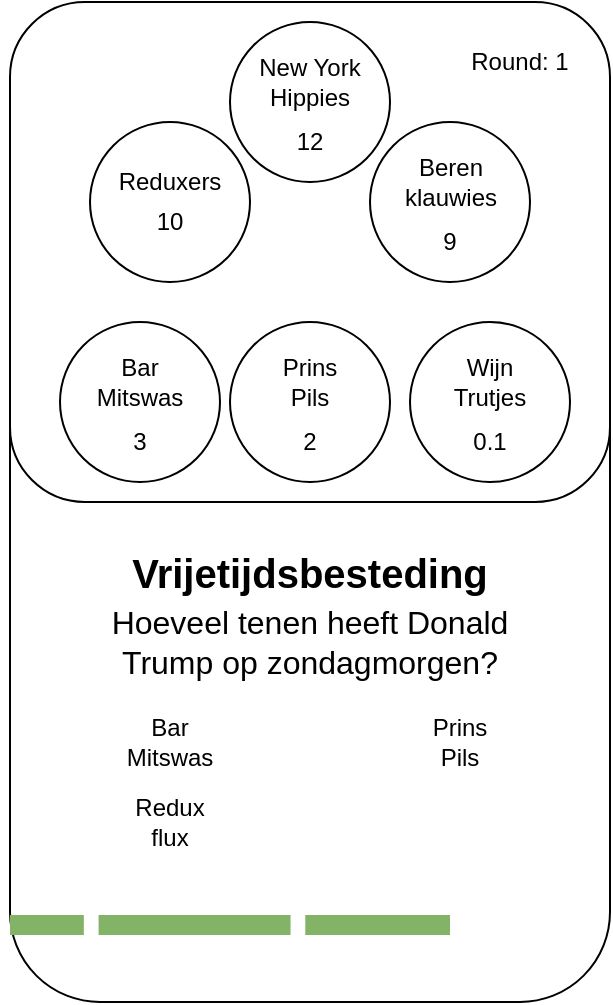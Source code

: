 <mxfile version="13.7.9" type="device" pages="2"><diagram id="pdfXi3e_HdMoi9GCl25o" name="Ongoing question"><mxGraphModel dx="1038" dy="607" grid="1" gridSize="10" guides="1" tooltips="1" connect="1" arrows="1" fold="1" page="1" pageScale="1" pageWidth="850" pageHeight="1100" math="0" shadow="0"><root><mxCell id="0"/><mxCell id="1" parent="0"/><mxCell id="f0KUmPm1klr39lteDoBg-1" value="" style="rounded=1;whiteSpace=wrap;html=1;" vertex="1" parent="1"><mxGeometry x="290" y="80" width="300" height="500" as="geometry"/></mxCell><mxCell id="f0KUmPm1klr39lteDoBg-9" value="" style="rounded=1;whiteSpace=wrap;html=1;align=center;" vertex="1" parent="1"><mxGeometry x="290" y="80" width="300" height="250" as="geometry"/></mxCell><mxCell id="f0KUmPm1klr39lteDoBg-23" value="" style="ellipse;whiteSpace=wrap;html=1;aspect=fixed;" vertex="1" parent="1"><mxGeometry x="315" y="240" width="80" height="80" as="geometry"/></mxCell><mxCell id="f0KUmPm1klr39lteDoBg-21" value="" style="ellipse;whiteSpace=wrap;html=1;aspect=fixed;" vertex="1" parent="1"><mxGeometry x="400" y="240" width="80" height="80" as="geometry"/></mxCell><mxCell id="f0KUmPm1klr39lteDoBg-22" value="" style="ellipse;whiteSpace=wrap;html=1;aspect=fixed;" vertex="1" parent="1"><mxGeometry x="490" y="240" width="80" height="80" as="geometry"/></mxCell><mxCell id="f0KUmPm1klr39lteDoBg-20" value="" style="ellipse;whiteSpace=wrap;html=1;aspect=fixed;" vertex="1" parent="1"><mxGeometry x="470" y="140" width="80" height="80" as="geometry"/></mxCell><mxCell id="f0KUmPm1klr39lteDoBg-19" value="" style="ellipse;whiteSpace=wrap;html=1;aspect=fixed;" vertex="1" parent="1"><mxGeometry x="330" y="140" width="80" height="80" as="geometry"/></mxCell><mxCell id="f0KUmPm1klr39lteDoBg-18" value="" style="ellipse;whiteSpace=wrap;html=1;aspect=fixed;" vertex="1" parent="1"><mxGeometry x="400" y="90" width="80" height="80" as="geometry"/></mxCell><mxCell id="f0KUmPm1klr39lteDoBg-4" style="edgeStyle=orthogonalEdgeStyle;rounded=0;orthogonalLoop=1;jettySize=auto;html=1;exitX=0.5;exitY=1;exitDx=0;exitDy=0;" edge="1" parent="1" source="f0KUmPm1klr39lteDoBg-3" target="f0KUmPm1klr39lteDoBg-3"><mxGeometry relative="1" as="geometry"/></mxCell><mxCell id="f0KUmPm1klr39lteDoBg-3" value="Reduxers" style="text;html=1;strokeColor=none;fillColor=none;align=center;verticalAlign=middle;whiteSpace=wrap;rounded=0;" vertex="1" parent="1"><mxGeometry x="345" y="160" width="50" height="20" as="geometry"/></mxCell><mxCell id="f0KUmPm1klr39lteDoBg-11" value="Bar&lt;br&gt;Mitswas" style="text;html=1;strokeColor=none;fillColor=none;align=center;verticalAlign=middle;whiteSpace=wrap;rounded=0;" vertex="1" parent="1"><mxGeometry x="330" y="260" width="50" height="20" as="geometry"/></mxCell><mxCell id="f0KUmPm1klr39lteDoBg-12" value="Beren&lt;br&gt;klauwies" style="text;html=1;strokeColor=none;fillColor=none;align=center;verticalAlign=middle;whiteSpace=wrap;rounded=0;" vertex="1" parent="1"><mxGeometry x="482.5" y="160" width="55" height="20" as="geometry"/></mxCell><mxCell id="f0KUmPm1klr39lteDoBg-13" value="New York Hippies" style="text;html=1;strokeColor=none;fillColor=none;align=center;verticalAlign=middle;whiteSpace=wrap;rounded=0;" vertex="1" parent="1"><mxGeometry x="400" y="110" width="80" height="20" as="geometry"/></mxCell><mxCell id="f0KUmPm1klr39lteDoBg-16" value="Prins&lt;br&gt;Pils" style="text;html=1;strokeColor=none;fillColor=none;align=center;verticalAlign=middle;whiteSpace=wrap;rounded=0;" vertex="1" parent="1"><mxGeometry x="420" y="260" width="40" height="20" as="geometry"/></mxCell><mxCell id="f0KUmPm1klr39lteDoBg-17" value="Wijn&lt;br&gt;Trutjes" style="text;html=1;strokeColor=none;fillColor=none;align=center;verticalAlign=middle;whiteSpace=wrap;rounded=0;" vertex="1" parent="1"><mxGeometry x="510" y="260" width="40" height="20" as="geometry"/></mxCell><mxCell id="f0KUmPm1klr39lteDoBg-24" value="&lt;font style=&quot;font-size: 16px&quot;&gt;Hoeveel tenen heeft Donald Trump op zondagmorgen?&lt;/font&gt;" style="text;html=1;strokeColor=none;fillColor=none;align=center;verticalAlign=middle;whiteSpace=wrap;rounded=0;" vertex="1" parent="1"><mxGeometry x="330" y="380" width="220" height="40" as="geometry"/></mxCell><mxCell id="f0KUmPm1klr39lteDoBg-25" value="Bar&lt;br&gt;Mitswas" style="text;html=1;strokeColor=none;fillColor=none;align=center;verticalAlign=middle;whiteSpace=wrap;rounded=0;" vertex="1" parent="1"><mxGeometry x="350" y="440" width="40" height="20" as="geometry"/></mxCell><mxCell id="f0KUmPm1klr39lteDoBg-26" value="Redux&lt;br&gt;flux" style="text;html=1;strokeColor=none;fillColor=none;align=center;verticalAlign=middle;whiteSpace=wrap;rounded=0;" vertex="1" parent="1"><mxGeometry x="350" y="480" width="40" height="20" as="geometry"/></mxCell><mxCell id="f0KUmPm1klr39lteDoBg-27" value="Prins&lt;br&gt;Pils" style="text;html=1;strokeColor=none;fillColor=none;align=center;verticalAlign=middle;whiteSpace=wrap;rounded=0;" vertex="1" parent="1"><mxGeometry x="495" y="440" width="40" height="20" as="geometry"/></mxCell><mxCell id="f0KUmPm1klr39lteDoBg-28" value="10" style="text;html=1;strokeColor=none;fillColor=none;align=center;verticalAlign=middle;whiteSpace=wrap;rounded=0;" vertex="1" parent="1"><mxGeometry x="350" y="180" width="40" height="20" as="geometry"/></mxCell><mxCell id="f0KUmPm1klr39lteDoBg-29" value="12" style="text;html=1;strokeColor=none;fillColor=none;align=center;verticalAlign=middle;whiteSpace=wrap;rounded=0;" vertex="1" parent="1"><mxGeometry x="420" y="140" width="40" height="20" as="geometry"/></mxCell><mxCell id="f0KUmPm1klr39lteDoBg-31" value="9" style="text;html=1;strokeColor=none;fillColor=none;align=center;verticalAlign=middle;whiteSpace=wrap;rounded=0;" vertex="1" parent="1"><mxGeometry x="490" y="190" width="40" height="20" as="geometry"/></mxCell><mxCell id="f0KUmPm1klr39lteDoBg-32" value="3" style="text;html=1;strokeColor=none;fillColor=none;align=center;verticalAlign=middle;whiteSpace=wrap;rounded=0;" vertex="1" parent="1"><mxGeometry x="335" y="290" width="40" height="20" as="geometry"/></mxCell><mxCell id="f0KUmPm1klr39lteDoBg-33" value="2" style="text;html=1;strokeColor=none;fillColor=none;align=center;verticalAlign=middle;whiteSpace=wrap;rounded=0;" vertex="1" parent="1"><mxGeometry x="420" y="290" width="40" height="20" as="geometry"/></mxCell><mxCell id="f0KUmPm1klr39lteDoBg-34" value="0.1" style="text;html=1;strokeColor=none;fillColor=none;align=center;verticalAlign=middle;whiteSpace=wrap;rounded=0;" vertex="1" parent="1"><mxGeometry x="510" y="290" width="40" height="20" as="geometry"/></mxCell><mxCell id="6EOBwrziM3T4INIzTYJY-1" value="Vrijetijdsbesteding" style="text;html=1;strokeColor=none;fillColor=none;align=center;verticalAlign=middle;whiteSpace=wrap;rounded=0;fontSize=20;fontStyle=1" vertex="1" parent="1"><mxGeometry x="345" y="350" width="190" height="30" as="geometry"/></mxCell><mxCell id="y0D_O-PR13gMpbfrof0i-1" value="Round: 1" style="text;html=1;strokeColor=none;fillColor=none;align=center;verticalAlign=middle;whiteSpace=wrap;rounded=0;" vertex="1" parent="1"><mxGeometry x="510" y="100" width="70" height="20" as="geometry"/></mxCell><mxCell id="y0D_O-PR13gMpbfrof0i-3" value="" style="verticalLabelPosition=bottom;verticalAlign=top;html=1;shadow=0;dashed=0;strokeWidth=10;shape=mxgraph.android.indeterminate_progress_bar;strokeColor=#82b366;pointerEvents=1;fontSize=20;perimeterSpacing=0;fillColor=#d5e8d4;" vertex="1" parent="1"><mxGeometry x="290" y="540" width="220" height="3" as="geometry"/></mxCell></root></mxGraphModel></diagram><diagram id="HU645Ugy4YLSwUcBaB5Y" name="Intermission"><mxGraphModel dx="1038" dy="607" grid="1" gridSize="10" guides="1" tooltips="1" connect="1" arrows="1" fold="1" page="1" pageScale="1" pageWidth="850" pageHeight="1100" math="0" shadow="0"><root><mxCell id="FEnVwiMg27qOGSBVUZnh-0"/><mxCell id="FEnVwiMg27qOGSBVUZnh-1" parent="FEnVwiMg27qOGSBVUZnh-0"/><mxCell id="FEnVwiMg27qOGSBVUZnh-2" value="" style="rounded=1;whiteSpace=wrap;html=1;" vertex="1" parent="FEnVwiMg27qOGSBVUZnh-1"><mxGeometry x="290" y="80" width="300" height="500" as="geometry"/></mxCell><mxCell id="FEnVwiMg27qOGSBVUZnh-3" value="" style="rounded=1;whiteSpace=wrap;html=1;align=center;" vertex="1" parent="FEnVwiMg27qOGSBVUZnh-1"><mxGeometry x="290" y="80" width="300" height="500" as="geometry"/></mxCell><mxCell id="FEnVwiMg27qOGSBVUZnh-4" value="" style="ellipse;whiteSpace=wrap;html=1;aspect=fixed;" vertex="1" parent="FEnVwiMg27qOGSBVUZnh-1"><mxGeometry x="335" y="360" width="80" height="80" as="geometry"/></mxCell><mxCell id="FEnVwiMg27qOGSBVUZnh-5" value="" style="ellipse;whiteSpace=wrap;html=1;aspect=fixed;" vertex="1" parent="FEnVwiMg27qOGSBVUZnh-1"><mxGeometry x="460" y="360" width="80" height="80" as="geometry"/></mxCell><mxCell id="FEnVwiMg27qOGSBVUZnh-6" value="" style="ellipse;whiteSpace=wrap;html=1;aspect=fixed;" vertex="1" parent="FEnVwiMg27qOGSBVUZnh-1"><mxGeometry x="335" y="450" width="80" height="80" as="geometry"/></mxCell><mxCell id="FEnVwiMg27qOGSBVUZnh-7" value="" style="ellipse;whiteSpace=wrap;html=1;aspect=fixed;" vertex="1" parent="FEnVwiMg27qOGSBVUZnh-1"><mxGeometry x="460" y="230" width="80" height="80" as="geometry"/></mxCell><mxCell id="FEnVwiMg27qOGSBVUZnh-8" value="" style="ellipse;whiteSpace=wrap;html=1;aspect=fixed;" vertex="1" parent="FEnVwiMg27qOGSBVUZnh-1"><mxGeometry x="335" y="230" width="80" height="80" as="geometry"/></mxCell><mxCell id="FEnVwiMg27qOGSBVUZnh-9" value="" style="ellipse;whiteSpace=wrap;html=1;aspect=fixed;" vertex="1" parent="FEnVwiMg27qOGSBVUZnh-1"><mxGeometry x="400" y="130" width="80" height="80" as="geometry"/></mxCell><mxCell id="FEnVwiMg27qOGSBVUZnh-10" style="edgeStyle=orthogonalEdgeStyle;rounded=0;orthogonalLoop=1;jettySize=auto;html=1;exitX=0.5;exitY=1;exitDx=0;exitDy=0;" edge="1" parent="FEnVwiMg27qOGSBVUZnh-1" source="FEnVwiMg27qOGSBVUZnh-11" target="FEnVwiMg27qOGSBVUZnh-11"><mxGeometry relative="1" as="geometry"/></mxCell><mxCell id="FEnVwiMg27qOGSBVUZnh-11" value="Reduxers" style="text;html=1;strokeColor=none;fillColor=none;align=center;verticalAlign=middle;whiteSpace=wrap;rounded=0;" vertex="1" parent="FEnVwiMg27qOGSBVUZnh-1"><mxGeometry x="350" y="250" width="50" height="20" as="geometry"/></mxCell><mxCell id="FEnVwiMg27qOGSBVUZnh-12" value="Bar&lt;br&gt;Mitswas" style="text;html=1;strokeColor=none;fillColor=none;align=center;verticalAlign=middle;whiteSpace=wrap;rounded=0;" vertex="1" parent="FEnVwiMg27qOGSBVUZnh-1"><mxGeometry x="350" y="380" width="50" height="20" as="geometry"/></mxCell><mxCell id="FEnVwiMg27qOGSBVUZnh-13" value="Beren&lt;br&gt;klauwies" style="text;html=1;strokeColor=none;fillColor=none;align=center;verticalAlign=middle;whiteSpace=wrap;rounded=0;" vertex="1" parent="FEnVwiMg27qOGSBVUZnh-1"><mxGeometry x="472.5" y="250" width="55" height="20" as="geometry"/></mxCell><mxCell id="FEnVwiMg27qOGSBVUZnh-14" value="New York Hippies" style="text;html=1;strokeColor=none;fillColor=none;align=center;verticalAlign=middle;whiteSpace=wrap;rounded=0;" vertex="1" parent="FEnVwiMg27qOGSBVUZnh-1"><mxGeometry x="400" y="150" width="80" height="20" as="geometry"/></mxCell><mxCell id="FEnVwiMg27qOGSBVUZnh-15" value="Prins&lt;br&gt;Pils" style="text;html=1;strokeColor=none;fillColor=none;align=center;verticalAlign=middle;whiteSpace=wrap;rounded=0;" vertex="1" parent="FEnVwiMg27qOGSBVUZnh-1"><mxGeometry x="480" y="380" width="40" height="20" as="geometry"/></mxCell><mxCell id="FEnVwiMg27qOGSBVUZnh-16" value="Wijn&lt;br&gt;Trutjes" style="text;html=1;strokeColor=none;fillColor=none;align=center;verticalAlign=middle;whiteSpace=wrap;rounded=0;" vertex="1" parent="FEnVwiMg27qOGSBVUZnh-1"><mxGeometry x="355" y="470" width="40" height="20" as="geometry"/></mxCell><mxCell id="FEnVwiMg27qOGSBVUZnh-21" value="10" style="text;html=1;strokeColor=none;fillColor=none;align=center;verticalAlign=middle;whiteSpace=wrap;rounded=0;" vertex="1" parent="FEnVwiMg27qOGSBVUZnh-1"><mxGeometry x="355" y="270" width="40" height="20" as="geometry"/></mxCell><mxCell id="FEnVwiMg27qOGSBVUZnh-22" value="12" style="text;html=1;strokeColor=none;fillColor=none;align=center;verticalAlign=middle;whiteSpace=wrap;rounded=0;" vertex="1" parent="FEnVwiMg27qOGSBVUZnh-1"><mxGeometry x="420" y="180" width="40" height="20" as="geometry"/></mxCell><mxCell id="FEnVwiMg27qOGSBVUZnh-23" value="9" style="text;html=1;strokeColor=none;fillColor=none;align=center;verticalAlign=middle;whiteSpace=wrap;rounded=0;" vertex="1" parent="FEnVwiMg27qOGSBVUZnh-1"><mxGeometry x="480" y="280" width="40" height="20" as="geometry"/></mxCell><mxCell id="FEnVwiMg27qOGSBVUZnh-24" value="3" style="text;html=1;strokeColor=none;fillColor=none;align=center;verticalAlign=middle;whiteSpace=wrap;rounded=0;" vertex="1" parent="FEnVwiMg27qOGSBVUZnh-1"><mxGeometry x="355" y="410" width="40" height="20" as="geometry"/></mxCell><mxCell id="FEnVwiMg27qOGSBVUZnh-25" value="2" style="text;html=1;strokeColor=none;fillColor=none;align=center;verticalAlign=middle;whiteSpace=wrap;rounded=0;" vertex="1" parent="FEnVwiMg27qOGSBVUZnh-1"><mxGeometry x="480" y="410" width="40" height="20" as="geometry"/></mxCell><mxCell id="FEnVwiMg27qOGSBVUZnh-26" value="0.1" style="text;html=1;strokeColor=none;fillColor=none;align=center;verticalAlign=middle;whiteSpace=wrap;rounded=0;" vertex="1" parent="FEnVwiMg27qOGSBVUZnh-1"><mxGeometry x="355" y="500" width="40" height="20" as="geometry"/></mxCell><mxCell id="XKJGSPna6TKjM6itn-SW-0" value="" style="verticalLabelPosition=bottom;verticalAlign=top;html=1;shadow=0;dashed=0;strokeWidth=10;shape=mxgraph.android.indeterminate_progress_bar;strokeColor=#33B5E5;pointerEvents=1;fontSize=20;perimeterSpacing=0;" vertex="1" parent="FEnVwiMg27qOGSBVUZnh-1"><mxGeometry x="290" y="540" width="220" height="3" as="geometry"/></mxCell><mxCell id="R3vSsjOXs6tyzHS-Zdb2-0" value="Round: 1" style="text;html=1;strokeColor=none;fillColor=none;align=center;verticalAlign=middle;whiteSpace=wrap;rounded=0;" vertex="1" parent="FEnVwiMg27qOGSBVUZnh-1"><mxGeometry x="510" y="100" width="70" height="20" as="geometry"/></mxCell></root></mxGraphModel></diagram></mxfile>